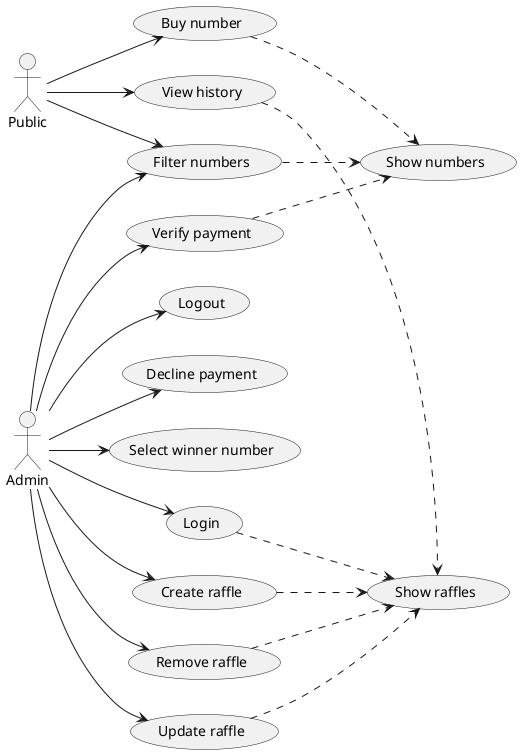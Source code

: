 @startuml UseCases

left to right direction
Public --> (Buy number)
Public --> (View history)


Admin --> (Create raffle)
Admin --> (Remove raffle)
Admin --> (Update raffle)
Admin --> (Login)
Admin --> (Logout)
Admin --> (Verify payment)
Admin --> (Decline payment)
Admin --> (Select winner number)

Admin --> (Filter numbers)
Public --> (Filter numbers)


(Create raffle) ..> (Show raffles)
(Update raffle) ..> (Show raffles)
(Remove raffle) ..> (Show raffles)
(Login) ..> (Show raffles)
(View history) ..> (Show raffles)


(Buy number) ..> (Show numbers)
(Filter numbers) ..> (Show numbers)
(Verify payment) ..> (Show numbers)

@enduml